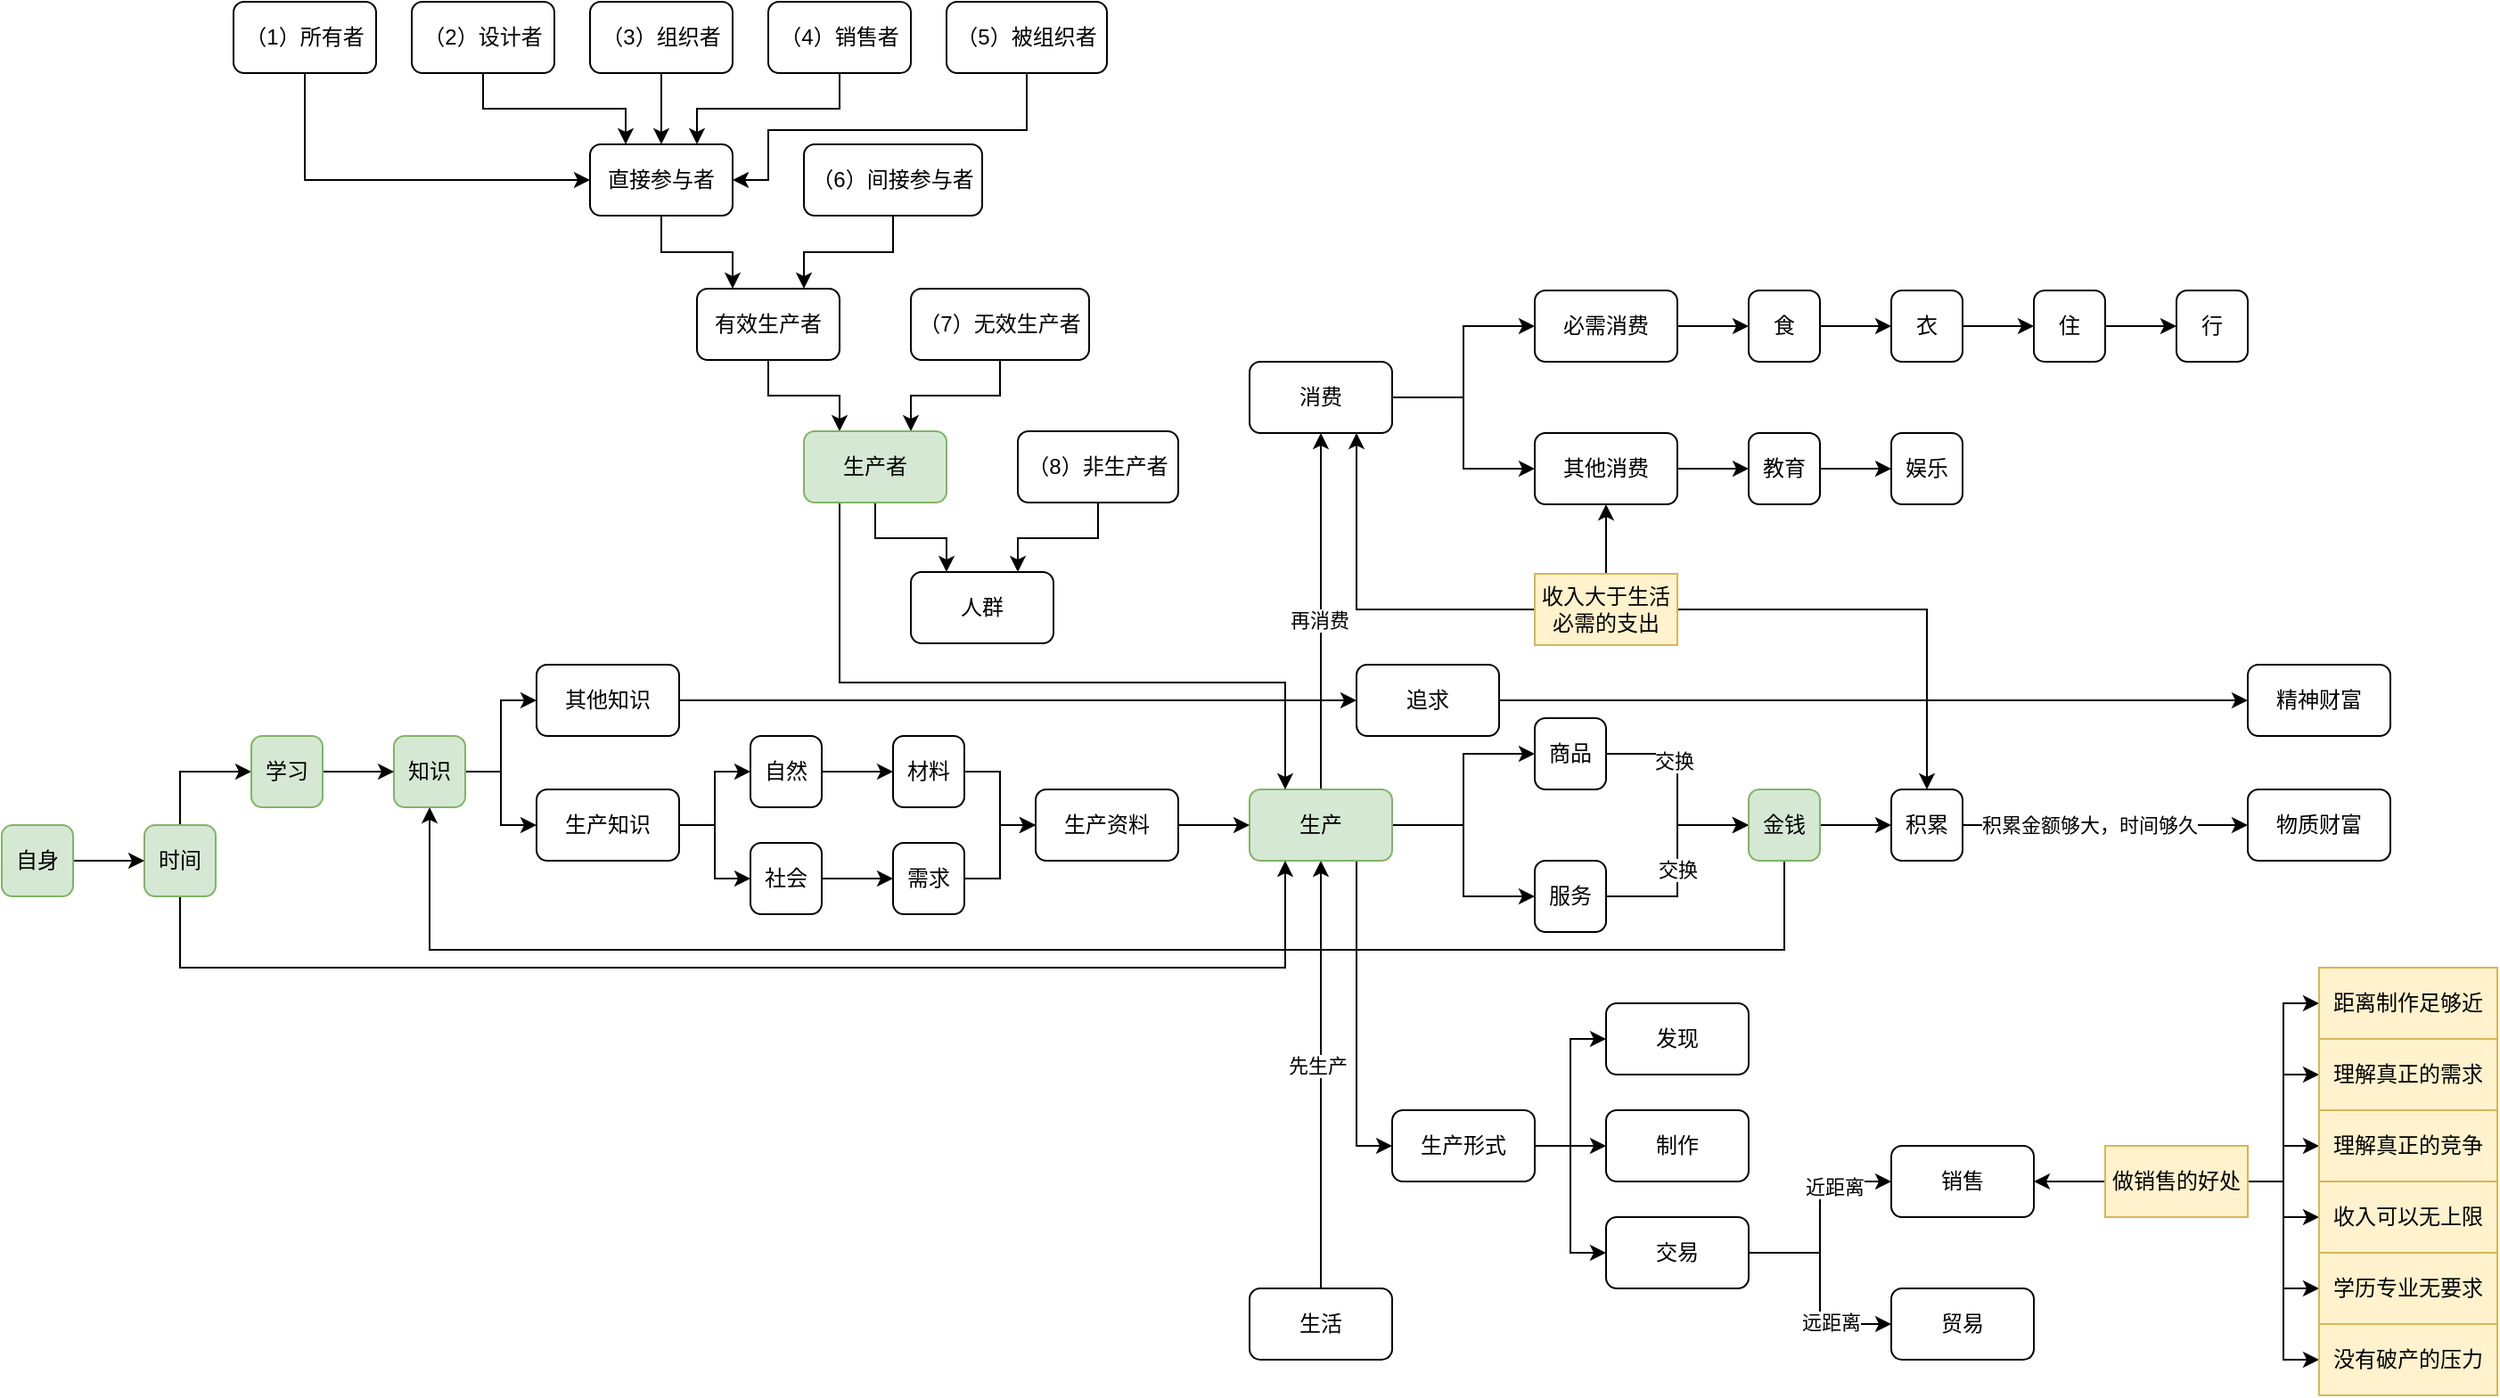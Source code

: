 <mxfile version="24.4.4" type="github">
  <diagram name="第 1 页" id="UYUwiCnkENyaOBLrZns0">
    <mxGraphModel dx="2048" dy="725" grid="1" gridSize="10" guides="1" tooltips="1" connect="1" arrows="1" fold="1" page="1" pageScale="1" pageWidth="827" pageHeight="1169" math="0" shadow="0">
      <root>
        <mxCell id="0" />
        <mxCell id="1" parent="0" />
        <mxCell id="H-W_XZ9JoSp4LIZaos0a-37" style="edgeStyle=orthogonalEdgeStyle;rounded=0;orthogonalLoop=1;jettySize=auto;html=1;exitX=0.5;exitY=0;exitDx=0;exitDy=0;entryX=0.5;entryY=1;entryDx=0;entryDy=0;" edge="1" parent="1" source="H-W_XZ9JoSp4LIZaos0a-1" target="H-W_XZ9JoSp4LIZaos0a-2">
          <mxGeometry relative="1" as="geometry" />
        </mxCell>
        <mxCell id="H-W_XZ9JoSp4LIZaos0a-39" value="先生产" style="edgeLabel;html=1;align=center;verticalAlign=middle;resizable=0;points=[];" vertex="1" connectable="0" parent="H-W_XZ9JoSp4LIZaos0a-37">
          <mxGeometry x="0.117" y="2" relative="1" as="geometry">
            <mxPoint y="9" as="offset" />
          </mxGeometry>
        </mxCell>
        <mxCell id="H-W_XZ9JoSp4LIZaos0a-1" value="生活" style="rounded=1;whiteSpace=wrap;html=1;" vertex="1" parent="1">
          <mxGeometry x="80" y="960" width="80" height="40" as="geometry" />
        </mxCell>
        <mxCell id="H-W_XZ9JoSp4LIZaos0a-25" style="edgeStyle=orthogonalEdgeStyle;rounded=0;orthogonalLoop=1;jettySize=auto;html=1;exitX=1;exitY=0.5;exitDx=0;exitDy=0;entryX=0;entryY=0.5;entryDx=0;entryDy=0;" edge="1" parent="1" source="H-W_XZ9JoSp4LIZaos0a-2" target="H-W_XZ9JoSp4LIZaos0a-23">
          <mxGeometry relative="1" as="geometry" />
        </mxCell>
        <mxCell id="H-W_XZ9JoSp4LIZaos0a-26" style="edgeStyle=orthogonalEdgeStyle;rounded=0;orthogonalLoop=1;jettySize=auto;html=1;exitX=1;exitY=0.5;exitDx=0;exitDy=0;entryX=0;entryY=0.5;entryDx=0;entryDy=0;" edge="1" parent="1" source="H-W_XZ9JoSp4LIZaos0a-2" target="H-W_XZ9JoSp4LIZaos0a-24">
          <mxGeometry relative="1" as="geometry" />
        </mxCell>
        <mxCell id="H-W_XZ9JoSp4LIZaos0a-38" style="edgeStyle=orthogonalEdgeStyle;rounded=0;orthogonalLoop=1;jettySize=auto;html=1;exitX=0.5;exitY=0;exitDx=0;exitDy=0;entryX=0.5;entryY=1;entryDx=0;entryDy=0;" edge="1" parent="1" source="H-W_XZ9JoSp4LIZaos0a-2" target="H-W_XZ9JoSp4LIZaos0a-3">
          <mxGeometry relative="1" as="geometry" />
        </mxCell>
        <mxCell id="H-W_XZ9JoSp4LIZaos0a-40" value="再消费" style="edgeLabel;html=1;align=center;verticalAlign=middle;resizable=0;points=[];" vertex="1" connectable="0" parent="H-W_XZ9JoSp4LIZaos0a-38">
          <mxGeometry x="-0.043" y="1" relative="1" as="geometry">
            <mxPoint as="offset" />
          </mxGeometry>
        </mxCell>
        <mxCell id="H-W_XZ9JoSp4LIZaos0a-125" style="edgeStyle=orthogonalEdgeStyle;rounded=0;orthogonalLoop=1;jettySize=auto;html=1;exitX=0.75;exitY=1;exitDx=0;exitDy=0;entryX=0;entryY=0.5;entryDx=0;entryDy=0;" edge="1" parent="1" source="H-W_XZ9JoSp4LIZaos0a-2" target="H-W_XZ9JoSp4LIZaos0a-114">
          <mxGeometry relative="1" as="geometry" />
        </mxCell>
        <mxCell id="H-W_XZ9JoSp4LIZaos0a-2" value="生产" style="rounded=1;whiteSpace=wrap;html=1;fillColor=#d5e8d4;strokeColor=#82b366;" vertex="1" parent="1">
          <mxGeometry x="80" y="680" width="80" height="40" as="geometry" />
        </mxCell>
        <mxCell id="H-W_XZ9JoSp4LIZaos0a-8" style="edgeStyle=orthogonalEdgeStyle;rounded=0;orthogonalLoop=1;jettySize=auto;html=1;exitX=1;exitY=0.5;exitDx=0;exitDy=0;entryX=0;entryY=0.5;entryDx=0;entryDy=0;" edge="1" parent="1" source="H-W_XZ9JoSp4LIZaos0a-3" target="H-W_XZ9JoSp4LIZaos0a-6">
          <mxGeometry relative="1" as="geometry" />
        </mxCell>
        <mxCell id="H-W_XZ9JoSp4LIZaos0a-9" style="edgeStyle=orthogonalEdgeStyle;rounded=0;orthogonalLoop=1;jettySize=auto;html=1;exitX=1;exitY=0.5;exitDx=0;exitDy=0;entryX=0;entryY=0.5;entryDx=0;entryDy=0;" edge="1" parent="1" source="H-W_XZ9JoSp4LIZaos0a-3" target="H-W_XZ9JoSp4LIZaos0a-7">
          <mxGeometry relative="1" as="geometry" />
        </mxCell>
        <mxCell id="H-W_XZ9JoSp4LIZaos0a-3" value="消费" style="rounded=1;whiteSpace=wrap;html=1;" vertex="1" parent="1">
          <mxGeometry x="80" y="440" width="80" height="40" as="geometry" />
        </mxCell>
        <mxCell id="H-W_XZ9JoSp4LIZaos0a-14" style="edgeStyle=orthogonalEdgeStyle;rounded=0;orthogonalLoop=1;jettySize=auto;html=1;exitX=1;exitY=0.5;exitDx=0;exitDy=0;entryX=0;entryY=0.5;entryDx=0;entryDy=0;" edge="1" parent="1" source="H-W_XZ9JoSp4LIZaos0a-6" target="H-W_XZ9JoSp4LIZaos0a-10">
          <mxGeometry relative="1" as="geometry" />
        </mxCell>
        <mxCell id="H-W_XZ9JoSp4LIZaos0a-6" value="必需消费" style="rounded=1;whiteSpace=wrap;html=1;" vertex="1" parent="1">
          <mxGeometry x="240" y="400" width="80" height="40" as="geometry" />
        </mxCell>
        <mxCell id="H-W_XZ9JoSp4LIZaos0a-21" style="edgeStyle=orthogonalEdgeStyle;rounded=0;orthogonalLoop=1;jettySize=auto;html=1;exitX=1;exitY=0.5;exitDx=0;exitDy=0;entryX=0;entryY=0.5;entryDx=0;entryDy=0;" edge="1" parent="1" source="H-W_XZ9JoSp4LIZaos0a-7" target="H-W_XZ9JoSp4LIZaos0a-19">
          <mxGeometry relative="1" as="geometry" />
        </mxCell>
        <mxCell id="H-W_XZ9JoSp4LIZaos0a-7" value="其他消费" style="rounded=1;whiteSpace=wrap;html=1;" vertex="1" parent="1">
          <mxGeometry x="240" y="480" width="80" height="40" as="geometry" />
        </mxCell>
        <mxCell id="H-W_XZ9JoSp4LIZaos0a-42" style="edgeStyle=orthogonalEdgeStyle;rounded=0;orthogonalLoop=1;jettySize=auto;html=1;exitX=1;exitY=0.5;exitDx=0;exitDy=0;entryX=0;entryY=0.5;entryDx=0;entryDy=0;" edge="1" parent="1" source="H-W_XZ9JoSp4LIZaos0a-10" target="H-W_XZ9JoSp4LIZaos0a-11">
          <mxGeometry relative="1" as="geometry" />
        </mxCell>
        <mxCell id="H-W_XZ9JoSp4LIZaos0a-10" value="食" style="rounded=1;whiteSpace=wrap;html=1;" vertex="1" parent="1">
          <mxGeometry x="360" y="400" width="40" height="40" as="geometry" />
        </mxCell>
        <mxCell id="H-W_XZ9JoSp4LIZaos0a-43" style="edgeStyle=orthogonalEdgeStyle;rounded=0;orthogonalLoop=1;jettySize=auto;html=1;exitX=1;exitY=0.5;exitDx=0;exitDy=0;entryX=0;entryY=0.5;entryDx=0;entryDy=0;" edge="1" parent="1" source="H-W_XZ9JoSp4LIZaos0a-11" target="H-W_XZ9JoSp4LIZaos0a-12">
          <mxGeometry relative="1" as="geometry" />
        </mxCell>
        <mxCell id="H-W_XZ9JoSp4LIZaos0a-11" value="衣" style="rounded=1;whiteSpace=wrap;html=1;" vertex="1" parent="1">
          <mxGeometry x="440" y="400" width="40" height="40" as="geometry" />
        </mxCell>
        <mxCell id="H-W_XZ9JoSp4LIZaos0a-44" style="edgeStyle=orthogonalEdgeStyle;rounded=0;orthogonalLoop=1;jettySize=auto;html=1;exitX=1;exitY=0.5;exitDx=0;exitDy=0;entryX=0;entryY=0.5;entryDx=0;entryDy=0;" edge="1" parent="1" source="H-W_XZ9JoSp4LIZaos0a-12" target="H-W_XZ9JoSp4LIZaos0a-13">
          <mxGeometry relative="1" as="geometry" />
        </mxCell>
        <mxCell id="H-W_XZ9JoSp4LIZaos0a-12" value="住" style="rounded=1;whiteSpace=wrap;html=1;" vertex="1" parent="1">
          <mxGeometry x="520" y="400" width="40" height="40" as="geometry" />
        </mxCell>
        <mxCell id="H-W_XZ9JoSp4LIZaos0a-13" value="行" style="rounded=1;whiteSpace=wrap;html=1;" vertex="1" parent="1">
          <mxGeometry x="600" y="400" width="40" height="40" as="geometry" />
        </mxCell>
        <mxCell id="H-W_XZ9JoSp4LIZaos0a-18" value="娱乐" style="rounded=1;whiteSpace=wrap;html=1;" vertex="1" parent="1">
          <mxGeometry x="440" y="480" width="40" height="40" as="geometry" />
        </mxCell>
        <mxCell id="H-W_XZ9JoSp4LIZaos0a-45" style="edgeStyle=orthogonalEdgeStyle;rounded=0;orthogonalLoop=1;jettySize=auto;html=1;exitX=1;exitY=0.5;exitDx=0;exitDy=0;entryX=0;entryY=0.5;entryDx=0;entryDy=0;" edge="1" parent="1" source="H-W_XZ9JoSp4LIZaos0a-19" target="H-W_XZ9JoSp4LIZaos0a-18">
          <mxGeometry relative="1" as="geometry" />
        </mxCell>
        <mxCell id="H-W_XZ9JoSp4LIZaos0a-19" value="教育" style="rounded=1;whiteSpace=wrap;html=1;" vertex="1" parent="1">
          <mxGeometry x="360" y="480" width="40" height="40" as="geometry" />
        </mxCell>
        <mxCell id="H-W_XZ9JoSp4LIZaos0a-28" style="edgeStyle=orthogonalEdgeStyle;rounded=0;orthogonalLoop=1;jettySize=auto;html=1;exitX=1;exitY=0.5;exitDx=0;exitDy=0;entryX=0;entryY=0.5;entryDx=0;entryDy=0;" edge="1" parent="1" source="H-W_XZ9JoSp4LIZaos0a-23" target="H-W_XZ9JoSp4LIZaos0a-27">
          <mxGeometry relative="1" as="geometry" />
        </mxCell>
        <mxCell id="H-W_XZ9JoSp4LIZaos0a-30" value="交换" style="edgeLabel;html=1;align=center;verticalAlign=middle;resizable=0;points=[];" vertex="1" connectable="0" parent="H-W_XZ9JoSp4LIZaos0a-28">
          <mxGeometry x="-0.275" y="-2" relative="1" as="geometry">
            <mxPoint as="offset" />
          </mxGeometry>
        </mxCell>
        <mxCell id="H-W_XZ9JoSp4LIZaos0a-23" value="商品" style="rounded=1;whiteSpace=wrap;html=1;" vertex="1" parent="1">
          <mxGeometry x="240" y="640" width="40" height="40" as="geometry" />
        </mxCell>
        <mxCell id="H-W_XZ9JoSp4LIZaos0a-29" style="edgeStyle=orthogonalEdgeStyle;rounded=0;orthogonalLoop=1;jettySize=auto;html=1;exitX=1;exitY=0.5;exitDx=0;exitDy=0;entryX=0;entryY=0.5;entryDx=0;entryDy=0;" edge="1" parent="1" source="H-W_XZ9JoSp4LIZaos0a-24" target="H-W_XZ9JoSp4LIZaos0a-27">
          <mxGeometry relative="1" as="geometry" />
        </mxCell>
        <mxCell id="H-W_XZ9JoSp4LIZaos0a-31" value="交换" style="edgeLabel;html=1;align=center;verticalAlign=middle;resizable=0;points=[];" vertex="1" connectable="0" parent="H-W_XZ9JoSp4LIZaos0a-29">
          <mxGeometry x="-0.075" relative="1" as="geometry">
            <mxPoint as="offset" />
          </mxGeometry>
        </mxCell>
        <mxCell id="H-W_XZ9JoSp4LIZaos0a-24" value="服务" style="rounded=1;whiteSpace=wrap;html=1;" vertex="1" parent="1">
          <mxGeometry x="240" y="720" width="40" height="40" as="geometry" />
        </mxCell>
        <mxCell id="H-W_XZ9JoSp4LIZaos0a-33" style="edgeStyle=orthogonalEdgeStyle;rounded=0;orthogonalLoop=1;jettySize=auto;html=1;exitX=1;exitY=0.5;exitDx=0;exitDy=0;entryX=0;entryY=0.5;entryDx=0;entryDy=0;" edge="1" parent="1" source="H-W_XZ9JoSp4LIZaos0a-47" target="H-W_XZ9JoSp4LIZaos0a-32">
          <mxGeometry relative="1" as="geometry" />
        </mxCell>
        <mxCell id="H-W_XZ9JoSp4LIZaos0a-34" value="积累金额够大，时间够久" style="edgeLabel;html=1;align=center;verticalAlign=middle;resizable=0;points=[];" vertex="1" connectable="0" parent="H-W_XZ9JoSp4LIZaos0a-33">
          <mxGeometry x="-0.167" y="-5" relative="1" as="geometry">
            <mxPoint x="4" y="-5" as="offset" />
          </mxGeometry>
        </mxCell>
        <mxCell id="H-W_XZ9JoSp4LIZaos0a-48" style="edgeStyle=orthogonalEdgeStyle;rounded=0;orthogonalLoop=1;jettySize=auto;html=1;exitX=1;exitY=0.5;exitDx=0;exitDy=0;entryX=0;entryY=0.5;entryDx=0;entryDy=0;" edge="1" parent="1" source="H-W_XZ9JoSp4LIZaos0a-27" target="H-W_XZ9JoSp4LIZaos0a-47">
          <mxGeometry relative="1" as="geometry" />
        </mxCell>
        <mxCell id="H-W_XZ9JoSp4LIZaos0a-81" style="edgeStyle=orthogonalEdgeStyle;rounded=0;orthogonalLoop=1;jettySize=auto;html=1;exitX=0.5;exitY=1;exitDx=0;exitDy=0;entryX=0.5;entryY=1;entryDx=0;entryDy=0;" edge="1" parent="1" source="H-W_XZ9JoSp4LIZaos0a-27" target="H-W_XZ9JoSp4LIZaos0a-74">
          <mxGeometry relative="1" as="geometry">
            <Array as="points">
              <mxPoint x="380" y="770" />
              <mxPoint x="-380" y="770" />
            </Array>
          </mxGeometry>
        </mxCell>
        <mxCell id="H-W_XZ9JoSp4LIZaos0a-27" value="金钱" style="rounded=1;whiteSpace=wrap;html=1;fillColor=#d5e8d4;strokeColor=#82b366;" vertex="1" parent="1">
          <mxGeometry x="360" y="680" width="40" height="40" as="geometry" />
        </mxCell>
        <mxCell id="H-W_XZ9JoSp4LIZaos0a-32" value="物质财富" style="rounded=1;whiteSpace=wrap;html=1;" vertex="1" parent="1">
          <mxGeometry x="640" y="680" width="80" height="40" as="geometry" />
        </mxCell>
        <mxCell id="H-W_XZ9JoSp4LIZaos0a-49" style="edgeStyle=orthogonalEdgeStyle;rounded=0;orthogonalLoop=1;jettySize=auto;html=1;exitX=1;exitY=0.5;exitDx=0;exitDy=0;" edge="1" parent="1" source="H-W_XZ9JoSp4LIZaos0a-46" target="H-W_XZ9JoSp4LIZaos0a-47">
          <mxGeometry relative="1" as="geometry" />
        </mxCell>
        <mxCell id="H-W_XZ9JoSp4LIZaos0a-58" style="edgeStyle=orthogonalEdgeStyle;rounded=0;orthogonalLoop=1;jettySize=auto;html=1;exitX=0;exitY=0.5;exitDx=0;exitDy=0;entryX=0.75;entryY=1;entryDx=0;entryDy=0;" edge="1" parent="1" source="H-W_XZ9JoSp4LIZaos0a-46" target="H-W_XZ9JoSp4LIZaos0a-3">
          <mxGeometry relative="1" as="geometry" />
        </mxCell>
        <mxCell id="H-W_XZ9JoSp4LIZaos0a-59" style="edgeStyle=orthogonalEdgeStyle;rounded=0;orthogonalLoop=1;jettySize=auto;html=1;exitX=0.5;exitY=0;exitDx=0;exitDy=0;entryX=0.5;entryY=1;entryDx=0;entryDy=0;" edge="1" parent="1" source="H-W_XZ9JoSp4LIZaos0a-46" target="H-W_XZ9JoSp4LIZaos0a-7">
          <mxGeometry relative="1" as="geometry" />
        </mxCell>
        <mxCell id="H-W_XZ9JoSp4LIZaos0a-46" value="收入大于生活必需的支出" style="text;html=1;align=center;verticalAlign=middle;whiteSpace=wrap;rounded=0;fillColor=#fff2cc;strokeColor=#d6b656;" vertex="1" parent="1">
          <mxGeometry x="240" y="559" width="80" height="40" as="geometry" />
        </mxCell>
        <mxCell id="H-W_XZ9JoSp4LIZaos0a-47" value="积累" style="rounded=1;whiteSpace=wrap;html=1;" vertex="1" parent="1">
          <mxGeometry x="440" y="680" width="40" height="40" as="geometry" />
        </mxCell>
        <mxCell id="H-W_XZ9JoSp4LIZaos0a-61" style="edgeStyle=orthogonalEdgeStyle;rounded=0;orthogonalLoop=1;jettySize=auto;html=1;exitX=1;exitY=0.5;exitDx=0;exitDy=0;entryX=0;entryY=0.5;entryDx=0;entryDy=0;" edge="1" parent="1" source="H-W_XZ9JoSp4LIZaos0a-60" target="H-W_XZ9JoSp4LIZaos0a-2">
          <mxGeometry relative="1" as="geometry" />
        </mxCell>
        <mxCell id="H-W_XZ9JoSp4LIZaos0a-60" value="生产资料" style="rounded=1;whiteSpace=wrap;html=1;" vertex="1" parent="1">
          <mxGeometry x="-40" y="680" width="80" height="40" as="geometry" />
        </mxCell>
        <mxCell id="H-W_XZ9JoSp4LIZaos0a-64" style="edgeStyle=orthogonalEdgeStyle;rounded=0;orthogonalLoop=1;jettySize=auto;html=1;exitX=1;exitY=0.5;exitDx=0;exitDy=0;entryX=0;entryY=0.5;entryDx=0;entryDy=0;" edge="1" parent="1" source="H-W_XZ9JoSp4LIZaos0a-62" target="H-W_XZ9JoSp4LIZaos0a-60">
          <mxGeometry relative="1" as="geometry" />
        </mxCell>
        <mxCell id="H-W_XZ9JoSp4LIZaos0a-62" value="材料" style="rounded=1;whiteSpace=wrap;html=1;" vertex="1" parent="1">
          <mxGeometry x="-120" y="650" width="40" height="40" as="geometry" />
        </mxCell>
        <mxCell id="H-W_XZ9JoSp4LIZaos0a-65" style="edgeStyle=orthogonalEdgeStyle;rounded=0;orthogonalLoop=1;jettySize=auto;html=1;exitX=1;exitY=0.5;exitDx=0;exitDy=0;entryX=0;entryY=0.5;entryDx=0;entryDy=0;" edge="1" parent="1" source="H-W_XZ9JoSp4LIZaos0a-63" target="H-W_XZ9JoSp4LIZaos0a-60">
          <mxGeometry relative="1" as="geometry" />
        </mxCell>
        <mxCell id="H-W_XZ9JoSp4LIZaos0a-63" value="需求" style="rounded=1;whiteSpace=wrap;html=1;" vertex="1" parent="1">
          <mxGeometry x="-120" y="710" width="40" height="40" as="geometry" />
        </mxCell>
        <mxCell id="H-W_XZ9JoSp4LIZaos0a-82" style="edgeStyle=orthogonalEdgeStyle;rounded=0;orthogonalLoop=1;jettySize=auto;html=1;exitX=0.5;exitY=1;exitDx=0;exitDy=0;entryX=0.25;entryY=1;entryDx=0;entryDy=0;" edge="1" parent="1" source="H-W_XZ9JoSp4LIZaos0a-66" target="H-W_XZ9JoSp4LIZaos0a-2">
          <mxGeometry relative="1" as="geometry">
            <Array as="points">
              <mxPoint x="-520" y="780" />
              <mxPoint x="100" y="780" />
            </Array>
          </mxGeometry>
        </mxCell>
        <mxCell id="H-W_XZ9JoSp4LIZaos0a-88" style="edgeStyle=orthogonalEdgeStyle;rounded=0;orthogonalLoop=1;jettySize=auto;html=1;exitX=0.5;exitY=0;exitDx=0;exitDy=0;entryX=0;entryY=0.5;entryDx=0;entryDy=0;" edge="1" parent="1" source="H-W_XZ9JoSp4LIZaos0a-66" target="H-W_XZ9JoSp4LIZaos0a-83">
          <mxGeometry relative="1" as="geometry" />
        </mxCell>
        <mxCell id="H-W_XZ9JoSp4LIZaos0a-66" value="时间" style="rounded=1;whiteSpace=wrap;html=1;fillColor=#d5e8d4;strokeColor=#82b366;" vertex="1" parent="1">
          <mxGeometry x="-540" y="700" width="40" height="40" as="geometry" />
        </mxCell>
        <mxCell id="H-W_XZ9JoSp4LIZaos0a-71" style="edgeStyle=orthogonalEdgeStyle;rounded=0;orthogonalLoop=1;jettySize=auto;html=1;exitX=1;exitY=0.5;exitDx=0;exitDy=0;entryX=0;entryY=0.5;entryDx=0;entryDy=0;" edge="1" parent="1" source="H-W_XZ9JoSp4LIZaos0a-68" target="H-W_XZ9JoSp4LIZaos0a-62">
          <mxGeometry relative="1" as="geometry" />
        </mxCell>
        <mxCell id="H-W_XZ9JoSp4LIZaos0a-68" value="自然" style="rounded=1;whiteSpace=wrap;html=1;" vertex="1" parent="1">
          <mxGeometry x="-200" y="650" width="40" height="40" as="geometry" />
        </mxCell>
        <mxCell id="H-W_XZ9JoSp4LIZaos0a-72" style="edgeStyle=orthogonalEdgeStyle;rounded=0;orthogonalLoop=1;jettySize=auto;html=1;exitX=1;exitY=0.5;exitDx=0;exitDy=0;entryX=0;entryY=0.5;entryDx=0;entryDy=0;" edge="1" parent="1" source="H-W_XZ9JoSp4LIZaos0a-69" target="H-W_XZ9JoSp4LIZaos0a-63">
          <mxGeometry relative="1" as="geometry" />
        </mxCell>
        <mxCell id="H-W_XZ9JoSp4LIZaos0a-69" value="社会" style="rounded=1;whiteSpace=wrap;html=1;" vertex="1" parent="1">
          <mxGeometry x="-200" y="710" width="40" height="40" as="geometry" />
        </mxCell>
        <mxCell id="H-W_XZ9JoSp4LIZaos0a-86" style="edgeStyle=orthogonalEdgeStyle;rounded=0;orthogonalLoop=1;jettySize=auto;html=1;exitX=1;exitY=0.5;exitDx=0;exitDy=0;entryX=0;entryY=0.5;entryDx=0;entryDy=0;" edge="1" parent="1" source="H-W_XZ9JoSp4LIZaos0a-70" target="H-W_XZ9JoSp4LIZaos0a-66">
          <mxGeometry relative="1" as="geometry" />
        </mxCell>
        <mxCell id="H-W_XZ9JoSp4LIZaos0a-70" value="自身" style="rounded=1;whiteSpace=wrap;html=1;fillColor=#d5e8d4;strokeColor=#82b366;" vertex="1" parent="1">
          <mxGeometry x="-620" y="700" width="40" height="40" as="geometry" />
        </mxCell>
        <mxCell id="H-W_XZ9JoSp4LIZaos0a-144" style="edgeStyle=orthogonalEdgeStyle;rounded=0;orthogonalLoop=1;jettySize=auto;html=1;exitX=1;exitY=0.5;exitDx=0;exitDy=0;entryX=0;entryY=0.5;entryDx=0;entryDy=0;" edge="1" parent="1" source="H-W_XZ9JoSp4LIZaos0a-74" target="H-W_XZ9JoSp4LIZaos0a-142">
          <mxGeometry relative="1" as="geometry" />
        </mxCell>
        <mxCell id="H-W_XZ9JoSp4LIZaos0a-147" style="edgeStyle=orthogonalEdgeStyle;rounded=0;orthogonalLoop=1;jettySize=auto;html=1;exitX=1;exitY=0.5;exitDx=0;exitDy=0;entryX=0;entryY=0.5;entryDx=0;entryDy=0;" edge="1" parent="1" source="H-W_XZ9JoSp4LIZaos0a-74" target="H-W_XZ9JoSp4LIZaos0a-143">
          <mxGeometry relative="1" as="geometry" />
        </mxCell>
        <mxCell id="H-W_XZ9JoSp4LIZaos0a-74" value="知识" style="rounded=1;whiteSpace=wrap;html=1;fillColor=#d5e8d4;strokeColor=#82b366;" vertex="1" parent="1">
          <mxGeometry x="-400" y="650" width="40" height="40" as="geometry" />
        </mxCell>
        <mxCell id="H-W_XZ9JoSp4LIZaos0a-87" style="edgeStyle=orthogonalEdgeStyle;rounded=0;orthogonalLoop=1;jettySize=auto;html=1;exitX=1;exitY=0.5;exitDx=0;exitDy=0;entryX=0;entryY=0.5;entryDx=0;entryDy=0;" edge="1" parent="1" source="H-W_XZ9JoSp4LIZaos0a-83" target="H-W_XZ9JoSp4LIZaos0a-74">
          <mxGeometry relative="1" as="geometry" />
        </mxCell>
        <mxCell id="H-W_XZ9JoSp4LIZaos0a-83" value="学习" style="rounded=1;whiteSpace=wrap;html=1;fillColor=#d5e8d4;strokeColor=#82b366;" vertex="1" parent="1">
          <mxGeometry x="-480" y="650" width="40" height="40" as="geometry" />
        </mxCell>
        <mxCell id="H-W_XZ9JoSp4LIZaos0a-109" style="edgeStyle=orthogonalEdgeStyle;rounded=0;orthogonalLoop=1;jettySize=auto;html=1;exitX=0.5;exitY=1;exitDx=0;exitDy=0;entryX=0.25;entryY=0;entryDx=0;entryDy=0;" edge="1" parent="1" source="H-W_XZ9JoSp4LIZaos0a-89" target="H-W_XZ9JoSp4LIZaos0a-92">
          <mxGeometry relative="1" as="geometry" />
        </mxCell>
        <mxCell id="H-W_XZ9JoSp4LIZaos0a-89" value="（2）设计者" style="rounded=1;whiteSpace=wrap;html=1;" vertex="1" parent="1">
          <mxGeometry x="-390" y="238" width="80" height="40" as="geometry" />
        </mxCell>
        <mxCell id="H-W_XZ9JoSp4LIZaos0a-110" style="edgeStyle=orthogonalEdgeStyle;rounded=0;orthogonalLoop=1;jettySize=auto;html=1;exitX=0.5;exitY=1;exitDx=0;exitDy=0;entryX=0.5;entryY=0;entryDx=0;entryDy=0;" edge="1" parent="1" source="H-W_XZ9JoSp4LIZaos0a-90" target="H-W_XZ9JoSp4LIZaos0a-92">
          <mxGeometry relative="1" as="geometry" />
        </mxCell>
        <mxCell id="H-W_XZ9JoSp4LIZaos0a-90" value="（3）组织者" style="rounded=1;whiteSpace=wrap;html=1;" vertex="1" parent="1">
          <mxGeometry x="-290" y="238" width="80" height="40" as="geometry" />
        </mxCell>
        <mxCell id="H-W_XZ9JoSp4LIZaos0a-107" style="edgeStyle=orthogonalEdgeStyle;rounded=0;orthogonalLoop=1;jettySize=auto;html=1;exitX=0.5;exitY=1;exitDx=0;exitDy=0;entryX=0.75;entryY=0;entryDx=0;entryDy=0;" edge="1" parent="1" source="H-W_XZ9JoSp4LIZaos0a-91" target="H-W_XZ9JoSp4LIZaos0a-97">
          <mxGeometry relative="1" as="geometry" />
        </mxCell>
        <mxCell id="H-W_XZ9JoSp4LIZaos0a-91" value="（6）间接参与者" style="rounded=1;whiteSpace=wrap;html=1;" vertex="1" parent="1">
          <mxGeometry x="-170" y="318" width="100" height="40" as="geometry" />
        </mxCell>
        <mxCell id="H-W_XZ9JoSp4LIZaos0a-106" style="edgeStyle=orthogonalEdgeStyle;rounded=0;orthogonalLoop=1;jettySize=auto;html=1;exitX=0.5;exitY=1;exitDx=0;exitDy=0;entryX=0.25;entryY=0;entryDx=0;entryDy=0;" edge="1" parent="1" source="H-W_XZ9JoSp4LIZaos0a-92" target="H-W_XZ9JoSp4LIZaos0a-97">
          <mxGeometry relative="1" as="geometry" />
        </mxCell>
        <mxCell id="H-W_XZ9JoSp4LIZaos0a-92" value="直接参与者" style="rounded=1;whiteSpace=wrap;html=1;" vertex="1" parent="1">
          <mxGeometry x="-290" y="318" width="80" height="40" as="geometry" />
        </mxCell>
        <mxCell id="H-W_XZ9JoSp4LIZaos0a-112" style="edgeStyle=orthogonalEdgeStyle;rounded=0;orthogonalLoop=1;jettySize=auto;html=1;exitX=0.5;exitY=1;exitDx=0;exitDy=0;entryX=1;entryY=0.5;entryDx=0;entryDy=0;" edge="1" parent="1" source="H-W_XZ9JoSp4LIZaos0a-93" target="H-W_XZ9JoSp4LIZaos0a-92">
          <mxGeometry relative="1" as="geometry">
            <Array as="points">
              <mxPoint x="-45" y="310" />
              <mxPoint x="-190" y="310" />
              <mxPoint x="-190" y="338" />
            </Array>
          </mxGeometry>
        </mxCell>
        <mxCell id="H-W_XZ9JoSp4LIZaos0a-93" value="（5）被组织者" style="rounded=1;whiteSpace=wrap;html=1;" vertex="1" parent="1">
          <mxGeometry x="-90" y="238" width="90" height="40" as="geometry" />
        </mxCell>
        <mxCell id="H-W_XZ9JoSp4LIZaos0a-108" style="edgeStyle=orthogonalEdgeStyle;rounded=0;orthogonalLoop=1;jettySize=auto;html=1;exitX=0.5;exitY=1;exitDx=0;exitDy=0;entryX=0;entryY=0.5;entryDx=0;entryDy=0;" edge="1" parent="1" source="H-W_XZ9JoSp4LIZaos0a-94" target="H-W_XZ9JoSp4LIZaos0a-92">
          <mxGeometry relative="1" as="geometry" />
        </mxCell>
        <mxCell id="H-W_XZ9JoSp4LIZaos0a-94" value="（1）所有者" style="rounded=1;whiteSpace=wrap;html=1;" vertex="1" parent="1">
          <mxGeometry x="-490" y="238" width="80" height="40" as="geometry" />
        </mxCell>
        <mxCell id="H-W_XZ9JoSp4LIZaos0a-111" style="edgeStyle=orthogonalEdgeStyle;rounded=0;orthogonalLoop=1;jettySize=auto;html=1;exitX=0.5;exitY=1;exitDx=0;exitDy=0;entryX=0.75;entryY=0;entryDx=0;entryDy=0;" edge="1" parent="1" source="H-W_XZ9JoSp4LIZaos0a-95" target="H-W_XZ9JoSp4LIZaos0a-92">
          <mxGeometry relative="1" as="geometry" />
        </mxCell>
        <mxCell id="H-W_XZ9JoSp4LIZaos0a-95" value="（4）销售者" style="rounded=1;whiteSpace=wrap;html=1;" vertex="1" parent="1">
          <mxGeometry x="-190" y="238" width="80" height="40" as="geometry" />
        </mxCell>
        <mxCell id="H-W_XZ9JoSp4LIZaos0a-105" style="edgeStyle=orthogonalEdgeStyle;rounded=0;orthogonalLoop=1;jettySize=auto;html=1;exitX=0.5;exitY=1;exitDx=0;exitDy=0;entryX=0.25;entryY=0;entryDx=0;entryDy=0;" edge="1" parent="1" source="H-W_XZ9JoSp4LIZaos0a-97" target="H-W_XZ9JoSp4LIZaos0a-101">
          <mxGeometry relative="1" as="geometry" />
        </mxCell>
        <mxCell id="H-W_XZ9JoSp4LIZaos0a-97" value="有效生产者" style="rounded=1;whiteSpace=wrap;html=1;" vertex="1" parent="1">
          <mxGeometry x="-230" y="399" width="80" height="40" as="geometry" />
        </mxCell>
        <mxCell id="H-W_XZ9JoSp4LIZaos0a-104" style="edgeStyle=orthogonalEdgeStyle;rounded=0;orthogonalLoop=1;jettySize=auto;html=1;exitX=0.5;exitY=1;exitDx=0;exitDy=0;entryX=0.75;entryY=0;entryDx=0;entryDy=0;" edge="1" parent="1" source="H-W_XZ9JoSp4LIZaos0a-98" target="H-W_XZ9JoSp4LIZaos0a-101">
          <mxGeometry relative="1" as="geometry" />
        </mxCell>
        <mxCell id="H-W_XZ9JoSp4LIZaos0a-98" value="（7）无效生产者" style="rounded=1;whiteSpace=wrap;html=1;" vertex="1" parent="1">
          <mxGeometry x="-110" y="399" width="100" height="40" as="geometry" />
        </mxCell>
        <mxCell id="H-W_XZ9JoSp4LIZaos0a-103" style="edgeStyle=orthogonalEdgeStyle;rounded=0;orthogonalLoop=1;jettySize=auto;html=1;exitX=0.5;exitY=1;exitDx=0;exitDy=0;entryX=0.75;entryY=0;entryDx=0;entryDy=0;" edge="1" parent="1" source="H-W_XZ9JoSp4LIZaos0a-99" target="H-W_XZ9JoSp4LIZaos0a-100">
          <mxGeometry relative="1" as="geometry" />
        </mxCell>
        <mxCell id="H-W_XZ9JoSp4LIZaos0a-99" value="（8）非生产者" style="rounded=1;whiteSpace=wrap;html=1;" vertex="1" parent="1">
          <mxGeometry x="-50" y="479" width="90" height="40" as="geometry" />
        </mxCell>
        <mxCell id="H-W_XZ9JoSp4LIZaos0a-100" value="人群" style="rounded=1;whiteSpace=wrap;html=1;" vertex="1" parent="1">
          <mxGeometry x="-110" y="558" width="80" height="40" as="geometry" />
        </mxCell>
        <mxCell id="H-W_XZ9JoSp4LIZaos0a-102" style="edgeStyle=orthogonalEdgeStyle;rounded=0;orthogonalLoop=1;jettySize=auto;html=1;exitX=0.5;exitY=1;exitDx=0;exitDy=0;entryX=0.25;entryY=0;entryDx=0;entryDy=0;" edge="1" parent="1" source="H-W_XZ9JoSp4LIZaos0a-101" target="H-W_XZ9JoSp4LIZaos0a-100">
          <mxGeometry relative="1" as="geometry" />
        </mxCell>
        <mxCell id="H-W_XZ9JoSp4LIZaos0a-113" style="edgeStyle=orthogonalEdgeStyle;rounded=0;orthogonalLoop=1;jettySize=auto;html=1;exitX=0.25;exitY=1;exitDx=0;exitDy=0;entryX=0.25;entryY=0;entryDx=0;entryDy=0;" edge="1" parent="1" source="H-W_XZ9JoSp4LIZaos0a-101" target="H-W_XZ9JoSp4LIZaos0a-2">
          <mxGeometry relative="1" as="geometry">
            <Array as="points">
              <mxPoint x="-150" y="620" />
              <mxPoint x="100" y="620" />
            </Array>
          </mxGeometry>
        </mxCell>
        <mxCell id="H-W_XZ9JoSp4LIZaos0a-101" value="生产者" style="rounded=1;whiteSpace=wrap;html=1;fillColor=#d5e8d4;strokeColor=#82b366;" vertex="1" parent="1">
          <mxGeometry x="-170" y="479" width="80" height="40" as="geometry" />
        </mxCell>
        <mxCell id="H-W_XZ9JoSp4LIZaos0a-122" style="edgeStyle=orthogonalEdgeStyle;rounded=0;orthogonalLoop=1;jettySize=auto;html=1;exitX=1;exitY=0.5;exitDx=0;exitDy=0;entryX=0;entryY=0.5;entryDx=0;entryDy=0;" edge="1" parent="1" source="H-W_XZ9JoSp4LIZaos0a-114" target="H-W_XZ9JoSp4LIZaos0a-115">
          <mxGeometry relative="1" as="geometry" />
        </mxCell>
        <mxCell id="H-W_XZ9JoSp4LIZaos0a-123" style="edgeStyle=orthogonalEdgeStyle;rounded=0;orthogonalLoop=1;jettySize=auto;html=1;exitX=1;exitY=0.5;exitDx=0;exitDy=0;entryX=0;entryY=0.5;entryDx=0;entryDy=0;" edge="1" parent="1" source="H-W_XZ9JoSp4LIZaos0a-114" target="H-W_XZ9JoSp4LIZaos0a-116">
          <mxGeometry relative="1" as="geometry" />
        </mxCell>
        <mxCell id="H-W_XZ9JoSp4LIZaos0a-124" style="edgeStyle=orthogonalEdgeStyle;rounded=0;orthogonalLoop=1;jettySize=auto;html=1;exitX=1;exitY=0.5;exitDx=0;exitDy=0;entryX=0;entryY=0.5;entryDx=0;entryDy=0;" edge="1" parent="1" source="H-W_XZ9JoSp4LIZaos0a-114" target="H-W_XZ9JoSp4LIZaos0a-117">
          <mxGeometry relative="1" as="geometry" />
        </mxCell>
        <mxCell id="H-W_XZ9JoSp4LIZaos0a-114" value="生产形式" style="rounded=1;whiteSpace=wrap;html=1;" vertex="1" parent="1">
          <mxGeometry x="160" y="860" width="80" height="40" as="geometry" />
        </mxCell>
        <mxCell id="H-W_XZ9JoSp4LIZaos0a-115" value="发现" style="rounded=1;whiteSpace=wrap;html=1;" vertex="1" parent="1">
          <mxGeometry x="280" y="800" width="80" height="40" as="geometry" />
        </mxCell>
        <mxCell id="H-W_XZ9JoSp4LIZaos0a-116" value="制作" style="rounded=1;whiteSpace=wrap;html=1;" vertex="1" parent="1">
          <mxGeometry x="280" y="860" width="80" height="40" as="geometry" />
        </mxCell>
        <mxCell id="H-W_XZ9JoSp4LIZaos0a-120" style="edgeStyle=orthogonalEdgeStyle;rounded=0;orthogonalLoop=1;jettySize=auto;html=1;exitX=1;exitY=0.5;exitDx=0;exitDy=0;entryX=0;entryY=0.5;entryDx=0;entryDy=0;" edge="1" parent="1" source="H-W_XZ9JoSp4LIZaos0a-117" target="H-W_XZ9JoSp4LIZaos0a-118">
          <mxGeometry relative="1" as="geometry" />
        </mxCell>
        <mxCell id="H-W_XZ9JoSp4LIZaos0a-126" value="近距离" style="edgeLabel;html=1;align=center;verticalAlign=middle;resizable=0;points=[];" vertex="1" connectable="0" parent="H-W_XZ9JoSp4LIZaos0a-120">
          <mxGeometry x="0.461" y="-3" relative="1" as="geometry">
            <mxPoint as="offset" />
          </mxGeometry>
        </mxCell>
        <mxCell id="H-W_XZ9JoSp4LIZaos0a-121" style="edgeStyle=orthogonalEdgeStyle;rounded=0;orthogonalLoop=1;jettySize=auto;html=1;exitX=1;exitY=0.5;exitDx=0;exitDy=0;entryX=0;entryY=0.5;entryDx=0;entryDy=0;" edge="1" parent="1" source="H-W_XZ9JoSp4LIZaos0a-117" target="H-W_XZ9JoSp4LIZaos0a-119">
          <mxGeometry relative="1" as="geometry" />
        </mxCell>
        <mxCell id="H-W_XZ9JoSp4LIZaos0a-127" value="远距离" style="edgeLabel;html=1;align=center;verticalAlign=middle;resizable=0;points=[];" vertex="1" connectable="0" parent="H-W_XZ9JoSp4LIZaos0a-121">
          <mxGeometry x="0.427" y="1" relative="1" as="geometry">
            <mxPoint as="offset" />
          </mxGeometry>
        </mxCell>
        <mxCell id="H-W_XZ9JoSp4LIZaos0a-117" value="交易" style="rounded=1;whiteSpace=wrap;html=1;" vertex="1" parent="1">
          <mxGeometry x="280" y="920" width="80" height="40" as="geometry" />
        </mxCell>
        <mxCell id="H-W_XZ9JoSp4LIZaos0a-118" value="销售" style="rounded=1;whiteSpace=wrap;html=1;" vertex="1" parent="1">
          <mxGeometry x="440" y="880" width="80" height="40" as="geometry" />
        </mxCell>
        <mxCell id="H-W_XZ9JoSp4LIZaos0a-119" value="贸易" style="rounded=1;whiteSpace=wrap;html=1;" vertex="1" parent="1">
          <mxGeometry x="440" y="960" width="80" height="40" as="geometry" />
        </mxCell>
        <mxCell id="H-W_XZ9JoSp4LIZaos0a-129" style="edgeStyle=orthogonalEdgeStyle;rounded=0;orthogonalLoop=1;jettySize=auto;html=1;exitX=0;exitY=0.5;exitDx=0;exitDy=0;entryX=1;entryY=0.5;entryDx=0;entryDy=0;" edge="1" parent="1" source="H-W_XZ9JoSp4LIZaos0a-128" target="H-W_XZ9JoSp4LIZaos0a-118">
          <mxGeometry relative="1" as="geometry" />
        </mxCell>
        <mxCell id="H-W_XZ9JoSp4LIZaos0a-136" style="edgeStyle=orthogonalEdgeStyle;rounded=0;orthogonalLoop=1;jettySize=auto;html=1;exitX=1;exitY=0.5;exitDx=0;exitDy=0;entryX=0;entryY=0.5;entryDx=0;entryDy=0;" edge="1" parent="1" source="H-W_XZ9JoSp4LIZaos0a-128" target="H-W_XZ9JoSp4LIZaos0a-130">
          <mxGeometry relative="1" as="geometry" />
        </mxCell>
        <mxCell id="H-W_XZ9JoSp4LIZaos0a-137" style="edgeStyle=orthogonalEdgeStyle;rounded=0;orthogonalLoop=1;jettySize=auto;html=1;exitX=1;exitY=0.5;exitDx=0;exitDy=0;entryX=0;entryY=0.5;entryDx=0;entryDy=0;" edge="1" parent="1" source="H-W_XZ9JoSp4LIZaos0a-128" target="H-W_XZ9JoSp4LIZaos0a-131">
          <mxGeometry relative="1" as="geometry" />
        </mxCell>
        <mxCell id="H-W_XZ9JoSp4LIZaos0a-138" style="edgeStyle=orthogonalEdgeStyle;rounded=0;orthogonalLoop=1;jettySize=auto;html=1;exitX=1;exitY=0.5;exitDx=0;exitDy=0;entryX=0;entryY=0.5;entryDx=0;entryDy=0;" edge="1" parent="1" source="H-W_XZ9JoSp4LIZaos0a-128" target="H-W_XZ9JoSp4LIZaos0a-132">
          <mxGeometry relative="1" as="geometry" />
        </mxCell>
        <mxCell id="H-W_XZ9JoSp4LIZaos0a-139" style="edgeStyle=orthogonalEdgeStyle;rounded=0;orthogonalLoop=1;jettySize=auto;html=1;exitX=1;exitY=0.5;exitDx=0;exitDy=0;entryX=0;entryY=0.5;entryDx=0;entryDy=0;" edge="1" parent="1" source="H-W_XZ9JoSp4LIZaos0a-128" target="H-W_XZ9JoSp4LIZaos0a-133">
          <mxGeometry relative="1" as="geometry" />
        </mxCell>
        <mxCell id="H-W_XZ9JoSp4LIZaos0a-140" style="edgeStyle=orthogonalEdgeStyle;rounded=0;orthogonalLoop=1;jettySize=auto;html=1;exitX=1;exitY=0.5;exitDx=0;exitDy=0;entryX=0;entryY=0.5;entryDx=0;entryDy=0;" edge="1" parent="1" source="H-W_XZ9JoSp4LIZaos0a-128" target="H-W_XZ9JoSp4LIZaos0a-134">
          <mxGeometry relative="1" as="geometry" />
        </mxCell>
        <mxCell id="H-W_XZ9JoSp4LIZaos0a-141" style="edgeStyle=orthogonalEdgeStyle;rounded=0;orthogonalLoop=1;jettySize=auto;html=1;exitX=1;exitY=0.5;exitDx=0;exitDy=0;entryX=0;entryY=0.5;entryDx=0;entryDy=0;" edge="1" parent="1" source="H-W_XZ9JoSp4LIZaos0a-128" target="H-W_XZ9JoSp4LIZaos0a-135">
          <mxGeometry relative="1" as="geometry">
            <mxPoint x="660" y="980" as="targetPoint" />
          </mxGeometry>
        </mxCell>
        <mxCell id="H-W_XZ9JoSp4LIZaos0a-128" value="做销售的好处" style="text;html=1;align=center;verticalAlign=middle;whiteSpace=wrap;rounded=0;fillColor=#fff2cc;strokeColor=#d6b656;" vertex="1" parent="1">
          <mxGeometry x="560" y="880" width="80" height="40" as="geometry" />
        </mxCell>
        <mxCell id="H-W_XZ9JoSp4LIZaos0a-130" value="距离制作足够近" style="text;html=1;align=center;verticalAlign=middle;whiteSpace=wrap;rounded=0;fillColor=#fff2cc;strokeColor=#d6b656;" vertex="1" parent="1">
          <mxGeometry x="680" y="780" width="100" height="40" as="geometry" />
        </mxCell>
        <mxCell id="H-W_XZ9JoSp4LIZaos0a-131" value="理解真正的需求" style="text;html=1;align=center;verticalAlign=middle;whiteSpace=wrap;rounded=0;fillColor=#fff2cc;strokeColor=#d6b656;" vertex="1" parent="1">
          <mxGeometry x="680" y="820" width="100" height="40" as="geometry" />
        </mxCell>
        <mxCell id="H-W_XZ9JoSp4LIZaos0a-132" value="理解真正的竞争" style="text;html=1;align=center;verticalAlign=middle;whiteSpace=wrap;rounded=0;fillColor=#fff2cc;strokeColor=#d6b656;" vertex="1" parent="1">
          <mxGeometry x="680" y="860" width="100" height="40" as="geometry" />
        </mxCell>
        <mxCell id="H-W_XZ9JoSp4LIZaos0a-133" value="收入可以无上限" style="text;html=1;align=center;verticalAlign=middle;whiteSpace=wrap;rounded=0;fillColor=#fff2cc;strokeColor=#d6b656;" vertex="1" parent="1">
          <mxGeometry x="680" y="900" width="100" height="40" as="geometry" />
        </mxCell>
        <mxCell id="H-W_XZ9JoSp4LIZaos0a-134" value="学历专业无要求" style="text;html=1;align=center;verticalAlign=middle;whiteSpace=wrap;rounded=0;fillColor=#fff2cc;strokeColor=#d6b656;" vertex="1" parent="1">
          <mxGeometry x="680" y="940" width="100" height="40" as="geometry" />
        </mxCell>
        <mxCell id="H-W_XZ9JoSp4LIZaos0a-135" value="没有破产的压力" style="text;html=1;align=center;verticalAlign=middle;whiteSpace=wrap;rounded=0;fillColor=#fff2cc;strokeColor=#d6b656;" vertex="1" parent="1">
          <mxGeometry x="680" y="980" width="100" height="40" as="geometry" />
        </mxCell>
        <mxCell id="H-W_XZ9JoSp4LIZaos0a-145" style="edgeStyle=orthogonalEdgeStyle;rounded=0;orthogonalLoop=1;jettySize=auto;html=1;exitX=1;exitY=0.5;exitDx=0;exitDy=0;entryX=0;entryY=0.5;entryDx=0;entryDy=0;" edge="1" parent="1" source="H-W_XZ9JoSp4LIZaos0a-142" target="H-W_XZ9JoSp4LIZaos0a-68">
          <mxGeometry relative="1" as="geometry" />
        </mxCell>
        <mxCell id="H-W_XZ9JoSp4LIZaos0a-146" style="edgeStyle=orthogonalEdgeStyle;rounded=0;orthogonalLoop=1;jettySize=auto;html=1;exitX=1;exitY=0.5;exitDx=0;exitDy=0;entryX=0;entryY=0.5;entryDx=0;entryDy=0;" edge="1" parent="1" source="H-W_XZ9JoSp4LIZaos0a-142" target="H-W_XZ9JoSp4LIZaos0a-69">
          <mxGeometry relative="1" as="geometry" />
        </mxCell>
        <mxCell id="H-W_XZ9JoSp4LIZaos0a-142" value="生产知识" style="rounded=1;whiteSpace=wrap;html=1;" vertex="1" parent="1">
          <mxGeometry x="-320" y="680" width="80" height="40" as="geometry" />
        </mxCell>
        <mxCell id="H-W_XZ9JoSp4LIZaos0a-150" style="edgeStyle=orthogonalEdgeStyle;rounded=0;orthogonalLoop=1;jettySize=auto;html=1;exitX=1;exitY=0.5;exitDx=0;exitDy=0;entryX=0;entryY=0.5;entryDx=0;entryDy=0;" edge="1" parent="1" source="H-W_XZ9JoSp4LIZaos0a-143" target="H-W_XZ9JoSp4LIZaos0a-149">
          <mxGeometry relative="1" as="geometry" />
        </mxCell>
        <mxCell id="H-W_XZ9JoSp4LIZaos0a-143" value="其他知识" style="rounded=1;whiteSpace=wrap;html=1;" vertex="1" parent="1">
          <mxGeometry x="-320" y="610" width="80" height="40" as="geometry" />
        </mxCell>
        <mxCell id="H-W_XZ9JoSp4LIZaos0a-148" value="精神财富" style="rounded=1;whiteSpace=wrap;html=1;" vertex="1" parent="1">
          <mxGeometry x="640" y="610" width="80" height="40" as="geometry" />
        </mxCell>
        <mxCell id="H-W_XZ9JoSp4LIZaos0a-151" style="edgeStyle=orthogonalEdgeStyle;rounded=0;orthogonalLoop=1;jettySize=auto;html=1;exitX=1;exitY=0.5;exitDx=0;exitDy=0;entryX=0;entryY=0.5;entryDx=0;entryDy=0;" edge="1" parent="1" source="H-W_XZ9JoSp4LIZaos0a-149" target="H-W_XZ9JoSp4LIZaos0a-148">
          <mxGeometry relative="1" as="geometry" />
        </mxCell>
        <mxCell id="H-W_XZ9JoSp4LIZaos0a-149" value="追求" style="rounded=1;whiteSpace=wrap;html=1;" vertex="1" parent="1">
          <mxGeometry x="140" y="610" width="80" height="40" as="geometry" />
        </mxCell>
      </root>
    </mxGraphModel>
  </diagram>
</mxfile>
